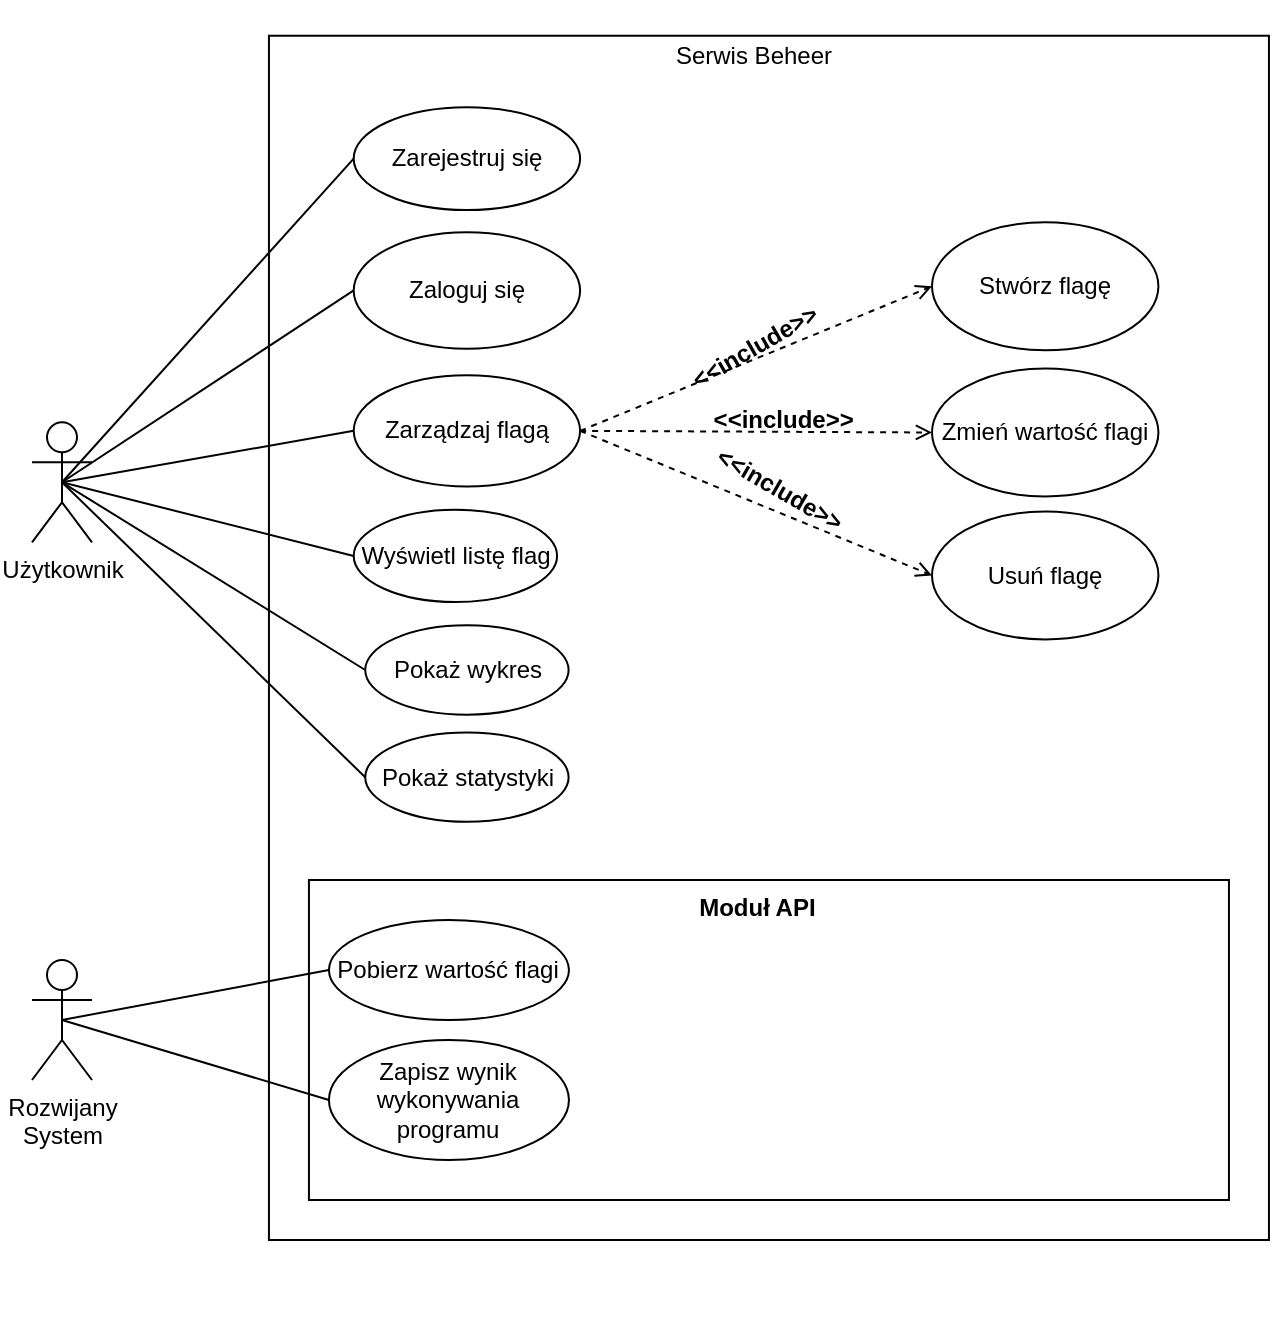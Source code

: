 <mxfile version="16.6.6" type="device"><diagram id="fwJn8Ch7LkDBj_WFxaw9" name="Page-1"><mxGraphModel dx="599" dy="332" grid="1" gridSize="10" guides="1" tooltips="1" connect="1" arrows="1" fold="1" page="1" pageScale="1" pageWidth="827" pageHeight="1169" math="0" shadow="0"><root><mxCell id="0"/><mxCell id="1" parent="0"/><mxCell id="4bolcon3FT-rSPbx6MUC-4" value="" style="group" parent="1" vertex="1" connectable="0"><mxGeometry x="180" y="30" width="508.47" height="670" as="geometry"/></mxCell><mxCell id="4bolcon3FT-rSPbx6MUC-1" value="" style="rounded=0;whiteSpace=wrap;html=1;" parent="4bolcon3FT-rSPbx6MUC-4" vertex="1"><mxGeometry x="8.47" y="17.87" width="500" height="602.13" as="geometry"/></mxCell><mxCell id="4bolcon3FT-rSPbx6MUC-3" value="Serwis Beheer" style="text;html=1;strokeColor=none;fillColor=none;align=center;verticalAlign=middle;whiteSpace=wrap;rounded=0;" parent="4bolcon3FT-rSPbx6MUC-4" vertex="1"><mxGeometry x="203.949" y="8.933" width="94.34" height="38.389" as="geometry"/></mxCell><mxCell id="4bolcon3FT-rSPbx6MUC-10" value="Stwórz flagę" style="ellipse;whiteSpace=wrap;html=1;" parent="4bolcon3FT-rSPbx6MUC-4" vertex="1"><mxGeometry x="339.999" y="111.159" width="113.208" height="63.982" as="geometry"/></mxCell><mxCell id="4bolcon3FT-rSPbx6MUC-12" value="Zmień wartość flagi" style="ellipse;whiteSpace=wrap;html=1;" parent="4bolcon3FT-rSPbx6MUC-4" vertex="1"><mxGeometry x="339.999" y="184.248" width="113.208" height="63.982" as="geometry"/></mxCell><mxCell id="4bolcon3FT-rSPbx6MUC-13" value="Usuń flagę" style="ellipse;whiteSpace=wrap;html=1;" parent="4bolcon3FT-rSPbx6MUC-4" vertex="1"><mxGeometry x="339.999" y="255.711" width="113.208" height="63.982" as="geometry"/></mxCell><mxCell id="4bolcon3FT-rSPbx6MUC-34" style="edgeStyle=none;rounded=0;orthogonalLoop=1;jettySize=auto;html=1;exitX=1;exitY=0.5;exitDx=0;exitDy=0;entryX=0;entryY=0.5;entryDx=0;entryDy=0;dashed=1;strokeColor=none;" parent="4bolcon3FT-rSPbx6MUC-4" source="4bolcon3FT-rSPbx6MUC-15" target="4bolcon3FT-rSPbx6MUC-10" edge="1"><mxGeometry relative="1" as="geometry"/></mxCell><mxCell id="4bolcon3FT-rSPbx6MUC-36" style="edgeStyle=none;rounded=0;orthogonalLoop=1;jettySize=auto;html=1;exitX=1;exitY=0.5;exitDx=0;exitDy=0;entryX=0;entryY=0.5;entryDx=0;entryDy=0;dashed=1;strokeColor=default;endArrow=open;endFill=0;" parent="4bolcon3FT-rSPbx6MUC-4" source="4bolcon3FT-rSPbx6MUC-15" target="4bolcon3FT-rSPbx6MUC-13" edge="1"><mxGeometry relative="1" as="geometry"/></mxCell><mxCell id="4bolcon3FT-rSPbx6MUC-58" style="edgeStyle=none;rounded=0;orthogonalLoop=1;jettySize=auto;html=1;exitX=1;exitY=0.5;exitDx=0;exitDy=0;entryX=0;entryY=0.5;entryDx=0;entryDy=0;dashed=1;endArrow=open;endFill=0;strokeColor=default;strokeWidth=1;" parent="4bolcon3FT-rSPbx6MUC-4" source="4bolcon3FT-rSPbx6MUC-15" target="4bolcon3FT-rSPbx6MUC-10" edge="1"><mxGeometry relative="1" as="geometry"/></mxCell><mxCell id="4bolcon3FT-rSPbx6MUC-15" value="Zarządzaj flagą" style="ellipse;whiteSpace=wrap;html=1;rounded=0;" parent="4bolcon3FT-rSPbx6MUC-4" vertex="1"><mxGeometry x="50.856" y="187.6" width="113.203" height="55.646" as="geometry"/></mxCell><mxCell id="4bolcon3FT-rSPbx6MUC-16" value="Zarejestruj się" style="ellipse;whiteSpace=wrap;html=1;rounded=0;" parent="4bolcon3FT-rSPbx6MUC-4" vertex="1"><mxGeometry x="50.856" y="53.6" width="113.203" height="51.429" as="geometry"/></mxCell><mxCell id="4bolcon3FT-rSPbx6MUC-17" value="Zaloguj się" style="ellipse;whiteSpace=wrap;html=1;rounded=0;" parent="4bolcon3FT-rSPbx6MUC-4" vertex="1"><mxGeometry x="50.856" y="116.133" width="113.203" height="58.192" as="geometry"/></mxCell><mxCell id="4bolcon3FT-rSPbx6MUC-18" value="Pokaż statystyki" style="ellipse;whiteSpace=wrap;html=1;rounded=0;" parent="4bolcon3FT-rSPbx6MUC-4" vertex="1"><mxGeometry x="56.61" y="366.267" width="101.695" height="44.667" as="geometry"/></mxCell><mxCell id="4bolcon3FT-rSPbx6MUC-19" value="Pokaż wykres" style="ellipse;whiteSpace=wrap;html=1;rounded=0;" parent="4bolcon3FT-rSPbx6MUC-4" vertex="1"><mxGeometry x="56.61" y="312.667" width="101.695" height="44.667" as="geometry"/></mxCell><mxCell id="4bolcon3FT-rSPbx6MUC-20" value="Wyświetl listę flag" style="ellipse;whiteSpace=wrap;html=1;rounded=0;" parent="4bolcon3FT-rSPbx6MUC-4" vertex="1"><mxGeometry x="50.856" y="254.895" width="101.695" height="46.123" as="geometry"/></mxCell><mxCell id="4bolcon3FT-rSPbx6MUC-45" value="" style="group" parent="4bolcon3FT-rSPbx6MUC-4" vertex="1" connectable="0"><mxGeometry x="231.93" y="197.346" width="67.797" height="23.227" as="geometry"/></mxCell><mxCell id="4bolcon3FT-rSPbx6MUC-46" value="" style="group;rotation=0;" parent="4bolcon3FT-rSPbx6MUC-45" vertex="1" connectable="0"><mxGeometry width="67.797" height="23.227" as="geometry"/></mxCell><mxCell id="4bolcon3FT-rSPbx6MUC-35" style="edgeStyle=none;rounded=0;orthogonalLoop=1;jettySize=auto;html=1;exitX=1;exitY=0.5;exitDx=0;exitDy=0;entryX=0;entryY=0.5;entryDx=0;entryDy=0;dashed=1;strokeColor=default;endArrow=open;endFill=0;" parent="4bolcon3FT-rSPbx6MUC-46" source="4bolcon3FT-rSPbx6MUC-15" target="4bolcon3FT-rSPbx6MUC-12" edge="1"><mxGeometry relative="1" as="geometry"/></mxCell><mxCell id="4bolcon3FT-rSPbx6MUC-37" value="&lt;&lt;include&gt;&gt;" style="text;align=center;fontStyle=1;verticalAlign=middle;spacingLeft=3;spacingRight=3;strokeColor=none;rotatable=0;points=[[0,0.5],[1,0.5]];portConstraint=eastwest;rounded=0;rotation=0;" parent="4bolcon3FT-rSPbx6MUC-46" vertex="1"><mxGeometry width="67.797" height="23.227" as="geometry"/></mxCell><mxCell id="4bolcon3FT-rSPbx6MUC-47" value="" style="group;rotation=-30;" parent="4bolcon3FT-rSPbx6MUC-4" vertex="1" connectable="0"><mxGeometry x="217.218" y="161.023" width="67.797" height="23.227" as="geometry"/></mxCell><mxCell id="4bolcon3FT-rSPbx6MUC-48" value="" style="group;rotation=-30;" parent="4bolcon3FT-rSPbx6MUC-47" vertex="1" connectable="0"><mxGeometry width="67.797" height="23.227" as="geometry"/></mxCell><mxCell id="4bolcon3FT-rSPbx6MUC-49" style="edgeStyle=none;rounded=0;orthogonalLoop=1;jettySize=auto;html=1;exitX=1;exitY=0.5;exitDx=0;exitDy=0;entryX=0;entryY=0.5;entryDx=0;entryDy=0;dashed=1;strokeColor=default;" parent="4bolcon3FT-rSPbx6MUC-48" edge="1"><mxGeometry relative="1" as="geometry"/></mxCell><mxCell id="4bolcon3FT-rSPbx6MUC-50" value="&lt;&lt;include&gt;&gt;" style="text;align=center;fontStyle=1;verticalAlign=middle;spacingLeft=3;spacingRight=3;strokeColor=none;rotatable=0;points=[[0,0.5],[1,0.5]];portConstraint=eastwest;rounded=0;rotation=-30;" parent="4bolcon3FT-rSPbx6MUC-48" vertex="1"><mxGeometry width="67.797" height="23.227" as="geometry"/></mxCell><mxCell id="4bolcon3FT-rSPbx6MUC-51" value="" style="group;rotation=30;" parent="4bolcon3FT-rSPbx6MUC-4" vertex="1" connectable="0"><mxGeometry x="230.489" y="232.481" width="67.797" height="23.227" as="geometry"/></mxCell><mxCell id="4bolcon3FT-rSPbx6MUC-52" value="" style="group;rotation=30;" parent="4bolcon3FT-rSPbx6MUC-51" vertex="1" connectable="0"><mxGeometry width="67.797" height="23.227" as="geometry"/></mxCell><mxCell id="4bolcon3FT-rSPbx6MUC-53" style="edgeStyle=none;rounded=0;orthogonalLoop=1;jettySize=auto;html=1;exitX=1;exitY=0.5;exitDx=0;exitDy=0;entryX=0;entryY=0.5;entryDx=0;entryDy=0;dashed=1;strokeColor=default;" parent="4bolcon3FT-rSPbx6MUC-52" edge="1"><mxGeometry relative="1" as="geometry"/></mxCell><mxCell id="4bolcon3FT-rSPbx6MUC-54" value="&lt;&lt;include&gt;&gt;" style="text;align=center;fontStyle=1;verticalAlign=middle;spacingLeft=3;spacingRight=3;strokeColor=none;rotatable=0;points=[[0,0.5],[1,0.5]];portConstraint=eastwest;rounded=0;rotation=30;" parent="4bolcon3FT-rSPbx6MUC-52" vertex="1"><mxGeometry width="67.797" height="23.227" as="geometry"/></mxCell><mxCell id="4bolcon3FT-rSPbx6MUC-73" value="" style="group" parent="4bolcon3FT-rSPbx6MUC-4" vertex="1" connectable="0"><mxGeometry x="28.47" y="440" width="460" height="160" as="geometry"/></mxCell><mxCell id="4bolcon3FT-rSPbx6MUC-66" value="" style="html=1;rounded=0;" parent="4bolcon3FT-rSPbx6MUC-73" vertex="1"><mxGeometry width="460" height="160" as="geometry"/></mxCell><mxCell id="4bolcon3FT-rSPbx6MUC-67" value="Moduł API" style="text;align=center;fontStyle=1;verticalAlign=middle;spacingLeft=3;spacingRight=3;strokeColor=none;rotatable=0;points=[[0,0.5],[1,0.5]];portConstraint=eastwest;rounded=0;" parent="4bolcon3FT-rSPbx6MUC-73" vertex="1"><mxGeometry x="184.24" width="80" height="26" as="geometry"/></mxCell><mxCell id="4bolcon3FT-rSPbx6MUC-68" value="Pobierz wartość flagi" style="ellipse;whiteSpace=wrap;html=1;rounded=0;" parent="4bolcon3FT-rSPbx6MUC-73" vertex="1"><mxGeometry x="10" y="20" width="120" height="50" as="geometry"/></mxCell><mxCell id="4bolcon3FT-rSPbx6MUC-69" value="Zapisz wynik wykonywania programu" style="ellipse;whiteSpace=wrap;html=1;rounded=0;" parent="4bolcon3FT-rSPbx6MUC-73" vertex="1"><mxGeometry x="10" y="80" width="120" height="60" as="geometry"/></mxCell><mxCell id="4bolcon3FT-rSPbx6MUC-60" style="edgeStyle=none;rounded=0;orthogonalLoop=1;jettySize=auto;html=1;exitX=0.5;exitY=0.5;exitDx=0;exitDy=0;exitPerimeter=0;entryX=0;entryY=0.5;entryDx=0;entryDy=0;endArrow=none;endFill=0;strokeColor=default;strokeWidth=1;" parent="1" source="4bolcon3FT-rSPbx6MUC-2" target="4bolcon3FT-rSPbx6MUC-16" edge="1"><mxGeometry relative="1" as="geometry"/></mxCell><mxCell id="4bolcon3FT-rSPbx6MUC-61" style="edgeStyle=none;rounded=0;orthogonalLoop=1;jettySize=auto;html=1;exitX=0.5;exitY=0.5;exitDx=0;exitDy=0;exitPerimeter=0;entryX=0;entryY=0.5;entryDx=0;entryDy=0;endArrow=none;endFill=0;strokeColor=default;strokeWidth=1;" parent="1" source="4bolcon3FT-rSPbx6MUC-2" target="4bolcon3FT-rSPbx6MUC-17" edge="1"><mxGeometry relative="1" as="geometry"/></mxCell><mxCell id="4bolcon3FT-rSPbx6MUC-62" style="edgeStyle=none;rounded=0;orthogonalLoop=1;jettySize=auto;html=1;exitX=0.5;exitY=0.5;exitDx=0;exitDy=0;exitPerimeter=0;entryX=0;entryY=0.5;entryDx=0;entryDy=0;endArrow=none;endFill=0;strokeColor=default;strokeWidth=1;" parent="1" source="4bolcon3FT-rSPbx6MUC-2" target="4bolcon3FT-rSPbx6MUC-15" edge="1"><mxGeometry relative="1" as="geometry"/></mxCell><mxCell id="4bolcon3FT-rSPbx6MUC-63" style="edgeStyle=none;rounded=0;orthogonalLoop=1;jettySize=auto;html=1;exitX=0.5;exitY=0.5;exitDx=0;exitDy=0;exitPerimeter=0;entryX=0;entryY=0.5;entryDx=0;entryDy=0;endArrow=none;endFill=0;strokeColor=default;strokeWidth=1;" parent="1" source="4bolcon3FT-rSPbx6MUC-2" target="4bolcon3FT-rSPbx6MUC-18" edge="1"><mxGeometry relative="1" as="geometry"/></mxCell><mxCell id="4bolcon3FT-rSPbx6MUC-64" style="edgeStyle=none;rounded=0;orthogonalLoop=1;jettySize=auto;html=1;exitX=0.5;exitY=0.5;exitDx=0;exitDy=0;exitPerimeter=0;entryX=0;entryY=0.5;entryDx=0;entryDy=0;endArrow=none;endFill=0;strokeColor=default;strokeWidth=1;" parent="1" source="4bolcon3FT-rSPbx6MUC-2" target="4bolcon3FT-rSPbx6MUC-19" edge="1"><mxGeometry relative="1" as="geometry"/></mxCell><mxCell id="4bolcon3FT-rSPbx6MUC-65" style="edgeStyle=none;rounded=0;orthogonalLoop=1;jettySize=auto;html=1;exitX=0.5;exitY=0.5;exitDx=0;exitDy=0;exitPerimeter=0;entryX=0;entryY=0.5;entryDx=0;entryDy=0;endArrow=none;endFill=0;strokeColor=default;strokeWidth=1;" parent="1" source="4bolcon3FT-rSPbx6MUC-2" target="4bolcon3FT-rSPbx6MUC-20" edge="1"><mxGeometry relative="1" as="geometry"/></mxCell><mxCell id="4bolcon3FT-rSPbx6MUC-2" value="Użytkownik" style="shape=umlActor;verticalLabelPosition=bottom;verticalAlign=top;html=1;outlineConnect=0;" parent="1" vertex="1"><mxGeometry x="70" y="241.14" width="30" height="60" as="geometry"/></mxCell><mxCell id="4bolcon3FT-rSPbx6MUC-75" style="edgeStyle=none;rounded=0;orthogonalLoop=1;jettySize=auto;html=1;exitX=0.5;exitY=0.5;exitDx=0;exitDy=0;exitPerimeter=0;entryX=0;entryY=0.5;entryDx=0;entryDy=0;endArrow=none;endFill=0;strokeColor=default;strokeWidth=1;" parent="1" source="4bolcon3FT-rSPbx6MUC-70" target="4bolcon3FT-rSPbx6MUC-68" edge="1"><mxGeometry relative="1" as="geometry"/></mxCell><mxCell id="4bolcon3FT-rSPbx6MUC-70" value="Rozwijany&lt;br&gt;System" style="shape=umlActor;verticalLabelPosition=bottom;verticalAlign=top;html=1;rounded=0;" parent="1" vertex="1"><mxGeometry x="70" y="510" width="30" height="60" as="geometry"/></mxCell><mxCell id="4bolcon3FT-rSPbx6MUC-76" style="edgeStyle=none;rounded=0;orthogonalLoop=1;jettySize=auto;html=1;exitX=0;exitY=0.5;exitDx=0;exitDy=0;entryX=0.5;entryY=0.5;entryDx=0;entryDy=0;entryPerimeter=0;endArrow=none;endFill=0;strokeColor=default;strokeWidth=1;" parent="1" source="4bolcon3FT-rSPbx6MUC-69" target="4bolcon3FT-rSPbx6MUC-70" edge="1"><mxGeometry relative="1" as="geometry"/></mxCell></root></mxGraphModel></diagram></mxfile>